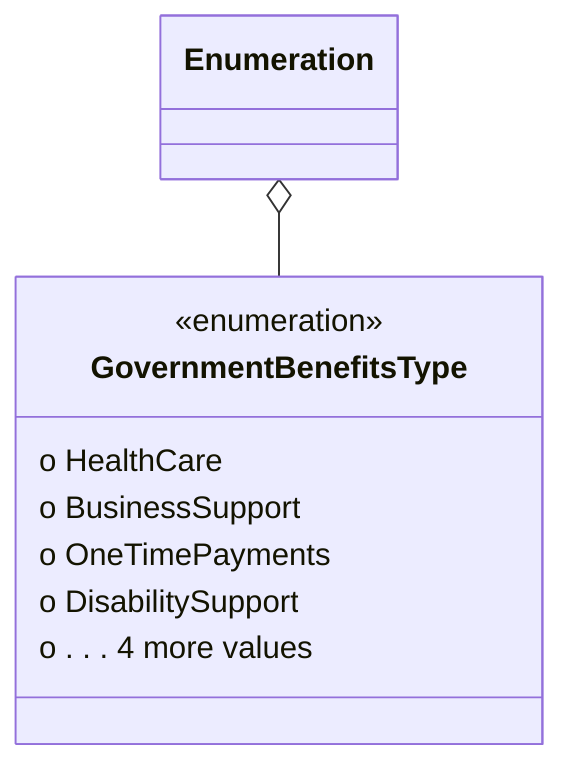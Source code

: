 classDiagram
Enumeration o-- GovernmentBenefitsType
  class GovernmentBenefitsType {
<<enumeration>>
  o HealthCare
  o BusinessSupport
  o OneTimePayments
  o DisabilitySupport
  o . . . 4 more values
}